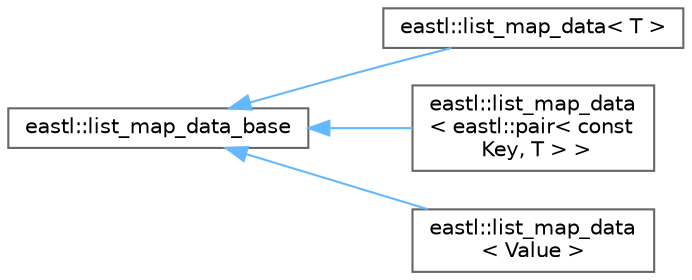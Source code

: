 digraph "类继承关系图"
{
 // LATEX_PDF_SIZE
  bgcolor="transparent";
  edge [fontname=Helvetica,fontsize=10,labelfontname=Helvetica,labelfontsize=10];
  node [fontname=Helvetica,fontsize=10,shape=box,height=0.2,width=0.4];
  rankdir="LR";
  Node0 [id="Node000000",label="eastl::list_map_data_base",height=0.2,width=0.4,color="grey40", fillcolor="white", style="filled",URL="$structeastl_1_1list__map__data__base.html",tooltip=" "];
  Node0 -> Node1 [id="edge924_Node000000_Node000001",dir="back",color="steelblue1",style="solid",tooltip=" "];
  Node1 [id="Node000001",label="eastl::list_map_data\< T \>",height=0.2,width=0.4,color="grey40", fillcolor="white", style="filled",URL="$structeastl_1_1list__map__data.html",tooltip=" "];
  Node0 -> Node2 [id="edge925_Node000000_Node000002",dir="back",color="steelblue1",style="solid",tooltip=" "];
  Node2 [id="Node000002",label="eastl::list_map_data\l\< eastl::pair\< const\l Key, T \> \>",height=0.2,width=0.4,color="grey40", fillcolor="white", style="filled",URL="$structeastl_1_1list__map__data.html",tooltip=" "];
  Node0 -> Node3 [id="edge926_Node000000_Node000003",dir="back",color="steelblue1",style="solid",tooltip=" "];
  Node3 [id="Node000003",label="eastl::list_map_data\l\< Value \>",height=0.2,width=0.4,color="grey40", fillcolor="white", style="filled",URL="$structeastl_1_1list__map__data.html",tooltip=" "];
}
